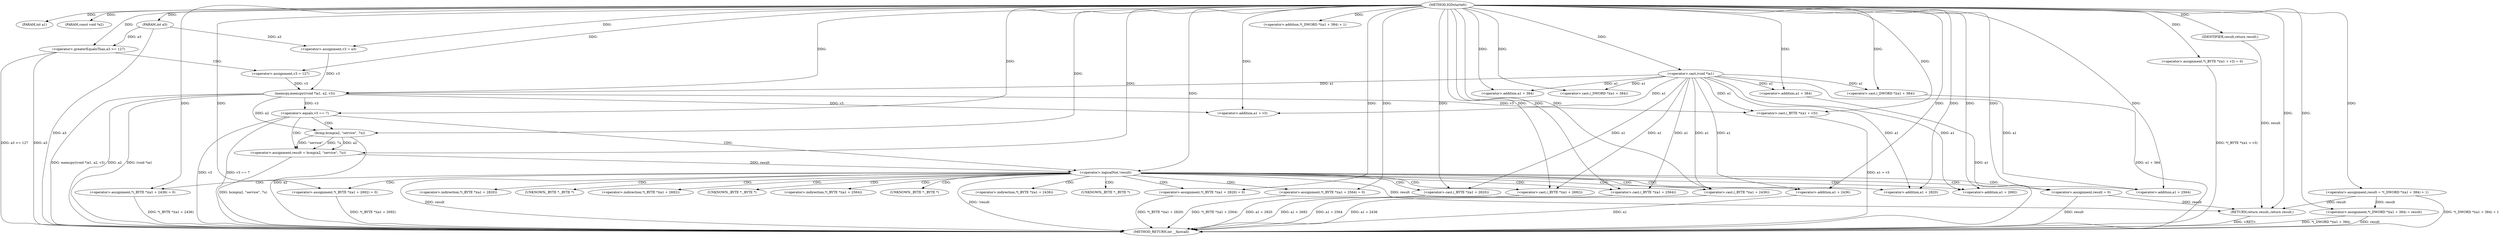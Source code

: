 digraph IGDstartelt {  
"1000103" [label = "(METHOD,IGDstartelt)" ]
"1000204" [label = "(METHOD_RETURN,int __fastcall)" ]
"1000104" [label = "(PARAM,int a1)" ]
"1000105" [label = "(PARAM,const void *a2)" ]
"1000106" [label = "(PARAM,int a3)" ]
"1000110" [label = "(<operator>.assignment,v3 = a3)" ]
"1000114" [label = "(<operator>.greaterEqualsThan,a3 >= 127)" ]
"1000117" [label = "(<operator>.assignment,v3 = 127)" ]
"1000120" [label = "(memcpy,memcpy((void *)a1, a2, v3))" ]
"1000121" [label = "(<operator>.cast,(void *)a1)" ]
"1000126" [label = "(<operator>.assignment,*(_BYTE *)(a1 + v3) = 0)" ]
"1000128" [label = "(<operator>.cast,(_BYTE *)(a1 + v3))" ]
"1000130" [label = "(<operator>.addition,a1 + v3)" ]
"1000134" [label = "(<operator>.assignment,result = *(_DWORD *)(a1 + 384) + 1)" ]
"1000138" [label = "(<operator>.cast,(_DWORD *)(a1 + 384))" ]
"1000140" [label = "(<operator>.addition,a1 + 384)" ]
"1000136" [label = "(<operator>.addition,*(_DWORD *)(a1 + 384) + 1)" ]
"1000144" [label = "(<operator>.assignment,*(_DWORD *)(a1 + 384) = result)" ]
"1000146" [label = "(<operator>.cast,(_DWORD *)(a1 + 384))" ]
"1000148" [label = "(<operator>.addition,a1 + 384)" ]
"1000153" [label = "(<operator>.equals,v3 == 7)" ]
"1000157" [label = "(<operator>.assignment,result = bcmp(a2, \"service\", 7u))" ]
"1000159" [label = "(bcmp,bcmp(a2, \"service\", 7u))" ]
"1000164" [label = "(<operator>.logicalNot,!result)" ]
"1000167" [label = "(<operator>.assignment,result = 0)" ]
"1000170" [label = "(<operator>.assignment,*(_BYTE *)(a1 + 2820) = 0)" ]
"1000172" [label = "(<operator>.cast,(_BYTE *)(a1 + 2820))" ]
"1000174" [label = "(<operator>.addition,a1 + 2820)" ]
"1000178" [label = "(<operator>.assignment,*(_BYTE *)(a1 + 2692) = 0)" ]
"1000180" [label = "(<operator>.cast,(_BYTE *)(a1 + 2692))" ]
"1000182" [label = "(<operator>.addition,a1 + 2692)" ]
"1000186" [label = "(<operator>.assignment,*(_BYTE *)(a1 + 2564) = 0)" ]
"1000188" [label = "(<operator>.cast,(_BYTE *)(a1 + 2564))" ]
"1000190" [label = "(<operator>.addition,a1 + 2564)" ]
"1000194" [label = "(<operator>.assignment,*(_BYTE *)(a1 + 2436) = 0)" ]
"1000196" [label = "(<operator>.cast,(_BYTE *)(a1 + 2436))" ]
"1000198" [label = "(<operator>.addition,a1 + 2436)" ]
"1000202" [label = "(RETURN,return result;,return result;)" ]
"1000203" [label = "(IDENTIFIER,result,return result;)" ]
"1000171" [label = "(<operator>.indirection,*(_BYTE *)(a1 + 2820))" ]
"1000173" [label = "(UNKNOWN,_BYTE *,_BYTE *)" ]
"1000179" [label = "(<operator>.indirection,*(_BYTE *)(a1 + 2692))" ]
"1000181" [label = "(UNKNOWN,_BYTE *,_BYTE *)" ]
"1000187" [label = "(<operator>.indirection,*(_BYTE *)(a1 + 2564))" ]
"1000189" [label = "(UNKNOWN,_BYTE *,_BYTE *)" ]
"1000195" [label = "(<operator>.indirection,*(_BYTE *)(a1 + 2436))" ]
"1000197" [label = "(UNKNOWN,_BYTE *,_BYTE *)" ]
  "1000202" -> "1000204"  [ label = "DDG: <RET>"] 
  "1000120" -> "1000204"  [ label = "DDG: (void *)a1"] 
  "1000146" -> "1000204"  [ label = "DDG: a1 + 384"] 
  "1000157" -> "1000204"  [ label = "DDG: bcmp(a2, \"service\", 7u)"] 
  "1000196" -> "1000204"  [ label = "DDG: a1 + 2436"] 
  "1000144" -> "1000204"  [ label = "DDG: *(_DWORD *)(a1 + 384)"] 
  "1000164" -> "1000204"  [ label = "DDG: !result"] 
  "1000134" -> "1000204"  [ label = "DDG: *(_DWORD *)(a1 + 384) + 1"] 
  "1000198" -> "1000204"  [ label = "DDG: a1"] 
  "1000126" -> "1000204"  [ label = "DDG: *(_BYTE *)(a1 + v3)"] 
  "1000120" -> "1000204"  [ label = "DDG: memcpy((void *)a1, a2, v3)"] 
  "1000172" -> "1000204"  [ label = "DDG: a1 + 2820"] 
  "1000120" -> "1000204"  [ label = "DDG: a2"] 
  "1000128" -> "1000204"  [ label = "DDG: a1 + v3"] 
  "1000153" -> "1000204"  [ label = "DDG: v3 == 7"] 
  "1000148" -> "1000204"  [ label = "DDG: a1"] 
  "1000180" -> "1000204"  [ label = "DDG: a1 + 2692"] 
  "1000188" -> "1000204"  [ label = "DDG: a1 + 2564"] 
  "1000114" -> "1000204"  [ label = "DDG: a3"] 
  "1000170" -> "1000204"  [ label = "DDG: *(_BYTE *)(a1 + 2820)"] 
  "1000186" -> "1000204"  [ label = "DDG: *(_BYTE *)(a1 + 2564)"] 
  "1000114" -> "1000204"  [ label = "DDG: a3 >= 127"] 
  "1000178" -> "1000204"  [ label = "DDG: *(_BYTE *)(a1 + 2692)"] 
  "1000159" -> "1000204"  [ label = "DDG: a2"] 
  "1000194" -> "1000204"  [ label = "DDG: *(_BYTE *)(a1 + 2436)"] 
  "1000153" -> "1000204"  [ label = "DDG: v3"] 
  "1000167" -> "1000204"  [ label = "DDG: result"] 
  "1000164" -> "1000204"  [ label = "DDG: result"] 
  "1000144" -> "1000204"  [ label = "DDG: result"] 
  "1000106" -> "1000204"  [ label = "DDG: a3"] 
  "1000103" -> "1000104"  [ label = "DDG: "] 
  "1000103" -> "1000105"  [ label = "DDG: "] 
  "1000103" -> "1000106"  [ label = "DDG: "] 
  "1000106" -> "1000110"  [ label = "DDG: a3"] 
  "1000103" -> "1000110"  [ label = "DDG: "] 
  "1000106" -> "1000114"  [ label = "DDG: a3"] 
  "1000103" -> "1000114"  [ label = "DDG: "] 
  "1000103" -> "1000117"  [ label = "DDG: "] 
  "1000121" -> "1000120"  [ label = "DDG: a1"] 
  "1000103" -> "1000121"  [ label = "DDG: "] 
  "1000103" -> "1000120"  [ label = "DDG: "] 
  "1000117" -> "1000120"  [ label = "DDG: v3"] 
  "1000110" -> "1000120"  [ label = "DDG: v3"] 
  "1000103" -> "1000126"  [ label = "DDG: "] 
  "1000121" -> "1000128"  [ label = "DDG: a1"] 
  "1000103" -> "1000128"  [ label = "DDG: "] 
  "1000120" -> "1000128"  [ label = "DDG: v3"] 
  "1000121" -> "1000130"  [ label = "DDG: a1"] 
  "1000103" -> "1000130"  [ label = "DDG: "] 
  "1000120" -> "1000130"  [ label = "DDG: v3"] 
  "1000103" -> "1000134"  [ label = "DDG: "] 
  "1000103" -> "1000138"  [ label = "DDG: "] 
  "1000121" -> "1000138"  [ label = "DDG: a1"] 
  "1000103" -> "1000140"  [ label = "DDG: "] 
  "1000121" -> "1000140"  [ label = "DDG: a1"] 
  "1000103" -> "1000136"  [ label = "DDG: "] 
  "1000134" -> "1000144"  [ label = "DDG: result"] 
  "1000103" -> "1000144"  [ label = "DDG: "] 
  "1000103" -> "1000146"  [ label = "DDG: "] 
  "1000121" -> "1000146"  [ label = "DDG: a1"] 
  "1000103" -> "1000148"  [ label = "DDG: "] 
  "1000121" -> "1000148"  [ label = "DDG: a1"] 
  "1000103" -> "1000153"  [ label = "DDG: "] 
  "1000120" -> "1000153"  [ label = "DDG: v3"] 
  "1000159" -> "1000157"  [ label = "DDG: a2"] 
  "1000159" -> "1000157"  [ label = "DDG: \"service\""] 
  "1000159" -> "1000157"  [ label = "DDG: 7u"] 
  "1000103" -> "1000157"  [ label = "DDG: "] 
  "1000120" -> "1000159"  [ label = "DDG: a2"] 
  "1000103" -> "1000159"  [ label = "DDG: "] 
  "1000157" -> "1000164"  [ label = "DDG: result"] 
  "1000103" -> "1000164"  [ label = "DDG: "] 
  "1000103" -> "1000167"  [ label = "DDG: "] 
  "1000103" -> "1000170"  [ label = "DDG: "] 
  "1000103" -> "1000172"  [ label = "DDG: "] 
  "1000121" -> "1000172"  [ label = "DDG: a1"] 
  "1000103" -> "1000174"  [ label = "DDG: "] 
  "1000121" -> "1000174"  [ label = "DDG: a1"] 
  "1000103" -> "1000178"  [ label = "DDG: "] 
  "1000103" -> "1000180"  [ label = "DDG: "] 
  "1000121" -> "1000180"  [ label = "DDG: a1"] 
  "1000103" -> "1000182"  [ label = "DDG: "] 
  "1000121" -> "1000182"  [ label = "DDG: a1"] 
  "1000103" -> "1000186"  [ label = "DDG: "] 
  "1000103" -> "1000188"  [ label = "DDG: "] 
  "1000121" -> "1000188"  [ label = "DDG: a1"] 
  "1000103" -> "1000190"  [ label = "DDG: "] 
  "1000121" -> "1000190"  [ label = "DDG: a1"] 
  "1000103" -> "1000194"  [ label = "DDG: "] 
  "1000103" -> "1000196"  [ label = "DDG: "] 
  "1000121" -> "1000196"  [ label = "DDG: a1"] 
  "1000103" -> "1000198"  [ label = "DDG: "] 
  "1000121" -> "1000198"  [ label = "DDG: a1"] 
  "1000203" -> "1000202"  [ label = "DDG: result"] 
  "1000167" -> "1000202"  [ label = "DDG: result"] 
  "1000164" -> "1000202"  [ label = "DDG: result"] 
  "1000134" -> "1000202"  [ label = "DDG: result"] 
  "1000103" -> "1000202"  [ label = "DDG: "] 
  "1000103" -> "1000203"  [ label = "DDG: "] 
  "1000114" -> "1000117"  [ label = "CDG: "] 
  "1000153" -> "1000164"  [ label = "CDG: "] 
  "1000153" -> "1000159"  [ label = "CDG: "] 
  "1000153" -> "1000157"  [ label = "CDG: "] 
  "1000164" -> "1000174"  [ label = "CDG: "] 
  "1000164" -> "1000173"  [ label = "CDG: "] 
  "1000164" -> "1000172"  [ label = "CDG: "] 
  "1000164" -> "1000171"  [ label = "CDG: "] 
  "1000164" -> "1000170"  [ label = "CDG: "] 
  "1000164" -> "1000167"  [ label = "CDG: "] 
  "1000164" -> "1000190"  [ label = "CDG: "] 
  "1000164" -> "1000189"  [ label = "CDG: "] 
  "1000164" -> "1000188"  [ label = "CDG: "] 
  "1000164" -> "1000187"  [ label = "CDG: "] 
  "1000164" -> "1000186"  [ label = "CDG: "] 
  "1000164" -> "1000182"  [ label = "CDG: "] 
  "1000164" -> "1000181"  [ label = "CDG: "] 
  "1000164" -> "1000180"  [ label = "CDG: "] 
  "1000164" -> "1000179"  [ label = "CDG: "] 
  "1000164" -> "1000178"  [ label = "CDG: "] 
  "1000164" -> "1000198"  [ label = "CDG: "] 
  "1000164" -> "1000197"  [ label = "CDG: "] 
  "1000164" -> "1000196"  [ label = "CDG: "] 
  "1000164" -> "1000195"  [ label = "CDG: "] 
  "1000164" -> "1000194"  [ label = "CDG: "] 
}
